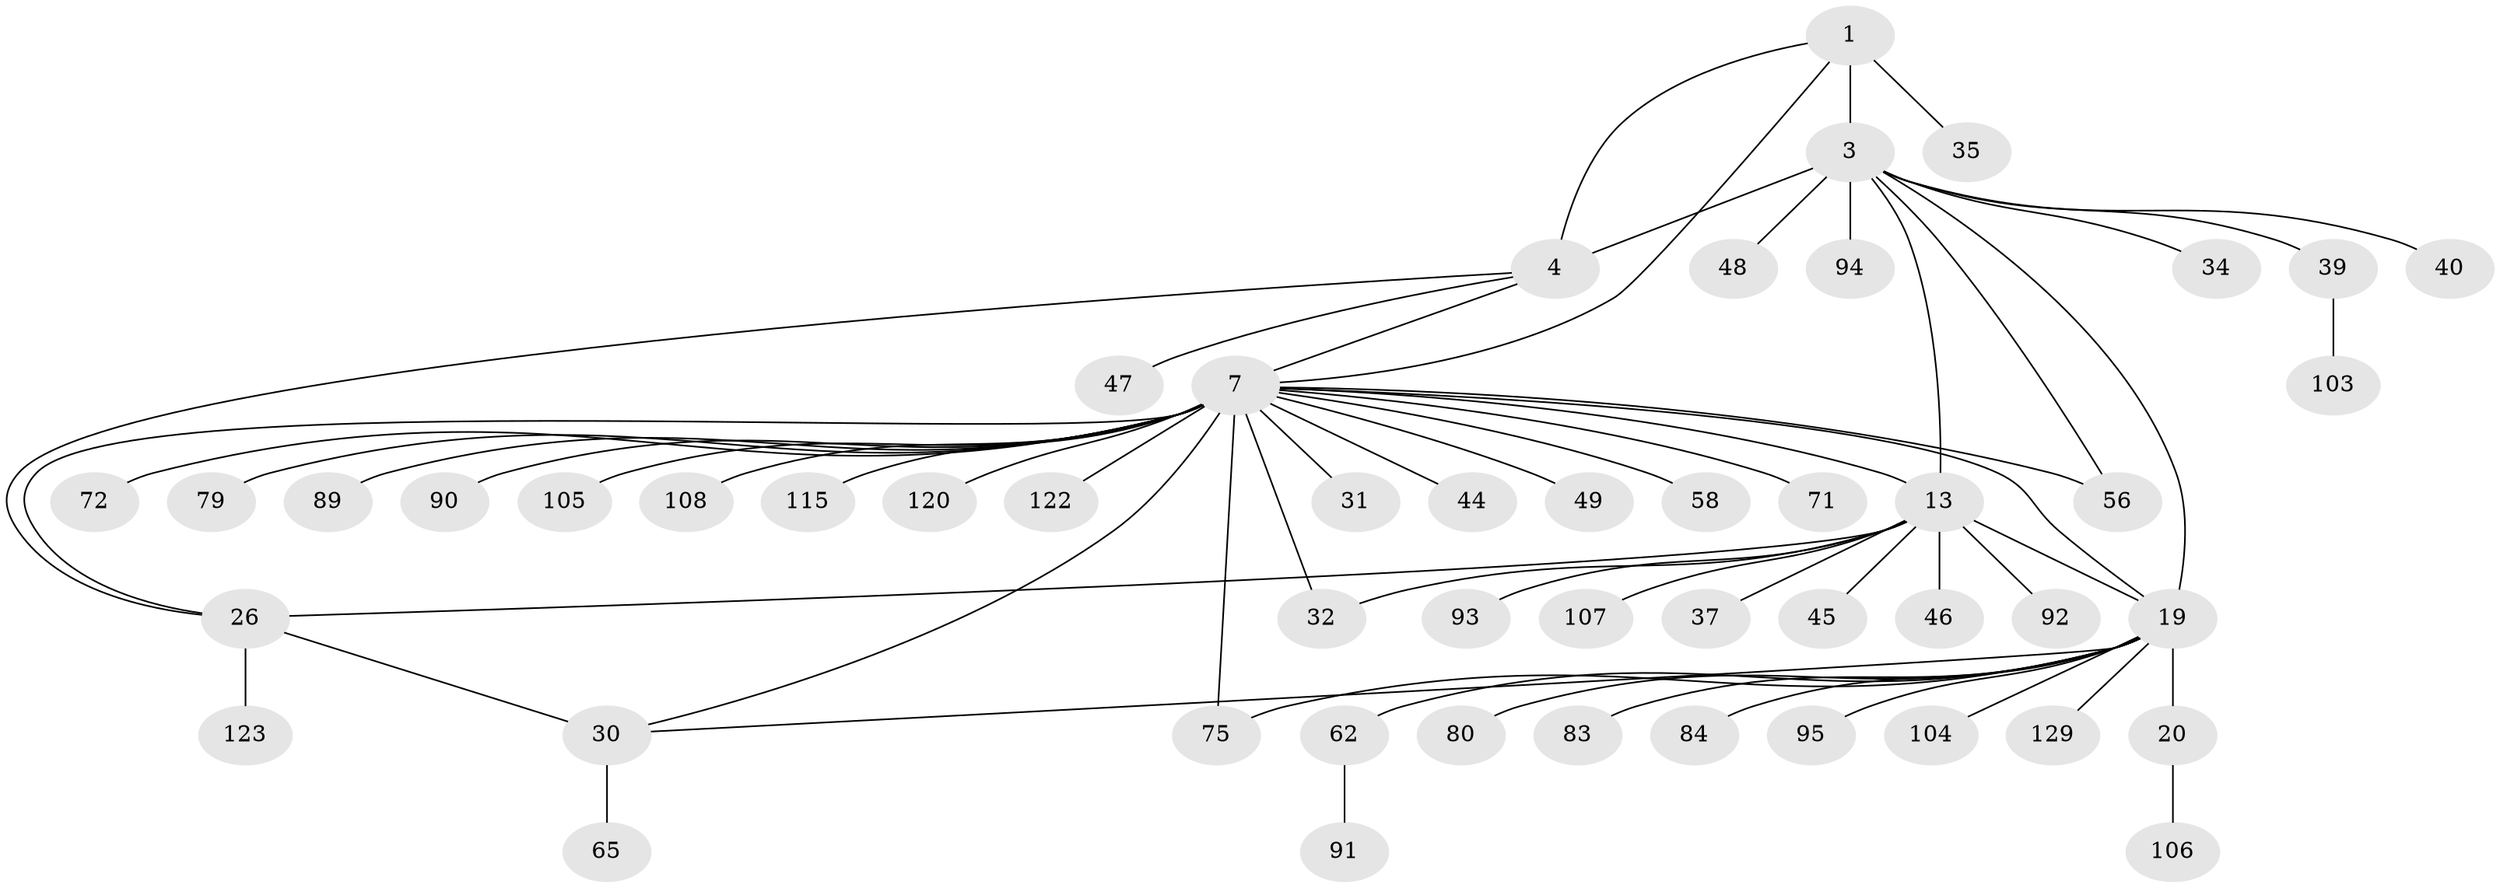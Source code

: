 // original degree distribution, {6: 0.046511627906976744, 8: 0.03875968992248062, 10: 0.023255813953488372, 9: 0.023255813953488372, 7: 0.05426356589147287, 12: 0.023255813953488372, 14: 0.007751937984496124, 13: 0.007751937984496124, 5: 0.015503875968992248, 1: 0.5658914728682171, 2: 0.15503875968992248, 3: 0.031007751937984496, 4: 0.007751937984496124}
// Generated by graph-tools (version 1.1) at 2025/19/03/04/25 18:19:49]
// undirected, 51 vertices, 62 edges
graph export_dot {
graph [start="1"]
  node [color=gray90,style=filled];
  1 [super="+2"];
  3 [super="+5+36+59+119+43"];
  4 [super="+86"];
  7 [super="+99+9+8"];
  13 [super="+14+17+53+126+15"];
  19 [super="+22+23+51"];
  20 [super="+78+21"];
  26 [super="+100+28+128+27"];
  30 [super="+96+42"];
  31;
  32;
  34;
  35 [super="+109+63"];
  37;
  39;
  40;
  44;
  45;
  46 [super="+60+82"];
  47;
  48;
  49;
  56;
  58;
  62 [super="+77"];
  65;
  71;
  72;
  75 [super="+125"];
  79;
  80;
  83 [super="+113"];
  84;
  89;
  90;
  91;
  92;
  93;
  94;
  95;
  103;
  104;
  105;
  106;
  107;
  108 [super="+114"];
  115;
  120;
  122;
  123;
  129;
  1 -- 3 [weight=6];
  1 -- 4 [weight=2];
  1 -- 35;
  1 -- 7;
  3 -- 4 [weight=3];
  3 -- 39;
  3 -- 34;
  3 -- 40;
  3 -- 48;
  3 -- 19;
  3 -- 56;
  3 -- 13 [weight=2];
  3 -- 94;
  4 -- 26;
  4 -- 47;
  4 -- 7;
  7 -- 105;
  7 -- 115;
  7 -- 71;
  7 -- 72;
  7 -- 75;
  7 -- 13 [weight=6];
  7 -- 79;
  7 -- 19;
  7 -- 26 [weight=4];
  7 -- 120;
  7 -- 30 [weight=3];
  7 -- 31;
  7 -- 108;
  7 -- 44;
  7 -- 49;
  7 -- 56;
  7 -- 32;
  7 -- 58;
  7 -- 122;
  7 -- 89;
  7 -- 90;
  13 -- 32;
  13 -- 37;
  13 -- 107;
  13 -- 45;
  13 -- 46;
  13 -- 92;
  13 -- 26;
  13 -- 19;
  13 -- 93;
  19 -- 20 [weight=8];
  19 -- 104;
  19 -- 75;
  19 -- 30;
  19 -- 95;
  19 -- 129;
  19 -- 80;
  19 -- 83;
  19 -- 84;
  19 -- 62;
  20 -- 106;
  26 -- 30 [weight=4];
  26 -- 123;
  30 -- 65;
  39 -- 103;
  62 -- 91;
}
